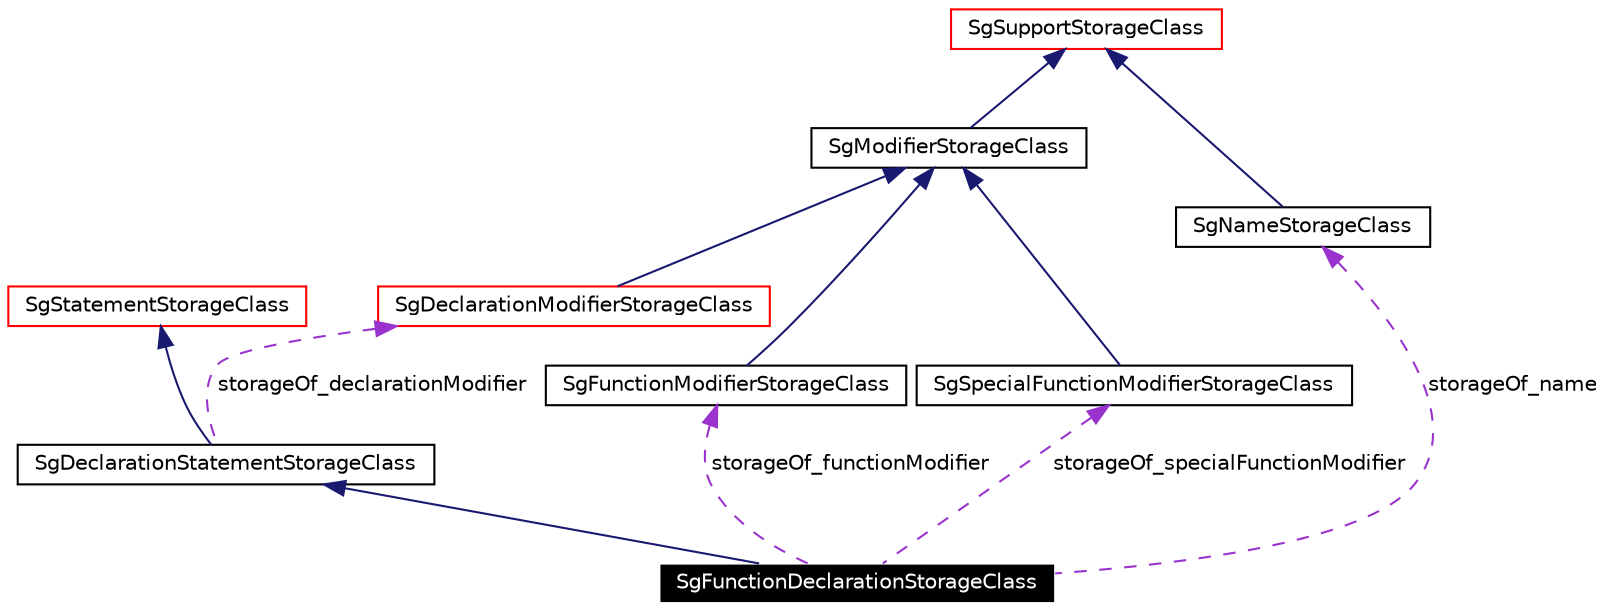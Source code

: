 digraph G
{
  edge [fontname="Helvetica",fontsize=10,labelfontname="Helvetica",labelfontsize=10];
  node [fontname="Helvetica",fontsize=10,shape=record];
  Node1 [label="SgFunctionDeclarationStorageClass",height=0.2,width=0.4,color="white", fillcolor="black", style="filled" fontcolor="white"];
  Node2 -> Node1 [dir=back,color="midnightblue",fontsize=10,style="solid",fontname="Helvetica"];
  Node2 [label="SgDeclarationStatementStorageClass",height=0.2,width=0.4,color="black",URL="$classSgDeclarationStatementStorageClass.html"];
  Node3 -> Node2 [dir=back,color="midnightblue",fontsize=10,style="solid",fontname="Helvetica"];
  Node3 [label="SgStatementStorageClass",height=0.2,width=0.4,color="red",URL="$classSgStatementStorageClass.html"];
  Node4 -> Node2 [dir=back,color="darkorchid3",fontsize=10,style="dashed",label="storageOf_declarationModifier",fontname="Helvetica"];
  Node4 [label="SgDeclarationModifierStorageClass",height=0.2,width=0.4,color="red",URL="$classSgDeclarationModifierStorageClass.html"];
  Node5 -> Node4 [dir=back,color="midnightblue",fontsize=10,style="solid",fontname="Helvetica"];
  Node5 [label="SgModifierStorageClass",height=0.2,width=0.4,color="black",URL="$classSgModifierStorageClass.html"];
  Node6 -> Node5 [dir=back,color="midnightblue",fontsize=10,style="solid",fontname="Helvetica"];
  Node6 [label="SgSupportStorageClass",height=0.2,width=0.4,color="red",URL="$classSgSupportStorageClass.html"];
  Node7 -> Node1 [dir=back,color="darkorchid3",fontsize=10,style="dashed",label="storageOf_name",fontname="Helvetica"];
  Node7 [label="SgNameStorageClass",height=0.2,width=0.4,color="black",URL="$classSgNameStorageClass.html"];
  Node6 -> Node7 [dir=back,color="midnightblue",fontsize=10,style="solid",fontname="Helvetica"];
  Node8 -> Node1 [dir=back,color="darkorchid3",fontsize=10,style="dashed",label="storageOf_functionModifier",fontname="Helvetica"];
  Node8 [label="SgFunctionModifierStorageClass",height=0.2,width=0.4,color="black",URL="$classSgFunctionModifierStorageClass.html"];
  Node5 -> Node8 [dir=back,color="midnightblue",fontsize=10,style="solid",fontname="Helvetica"];
  Node9 -> Node1 [dir=back,color="darkorchid3",fontsize=10,style="dashed",label="storageOf_specialFunctionModifier",fontname="Helvetica"];
  Node9 [label="SgSpecialFunctionModifierStorageClass",height=0.2,width=0.4,color="black",URL="$classSgSpecialFunctionModifierStorageClass.html"];
  Node5 -> Node9 [dir=back,color="midnightblue",fontsize=10,style="solid",fontname="Helvetica"];
}
